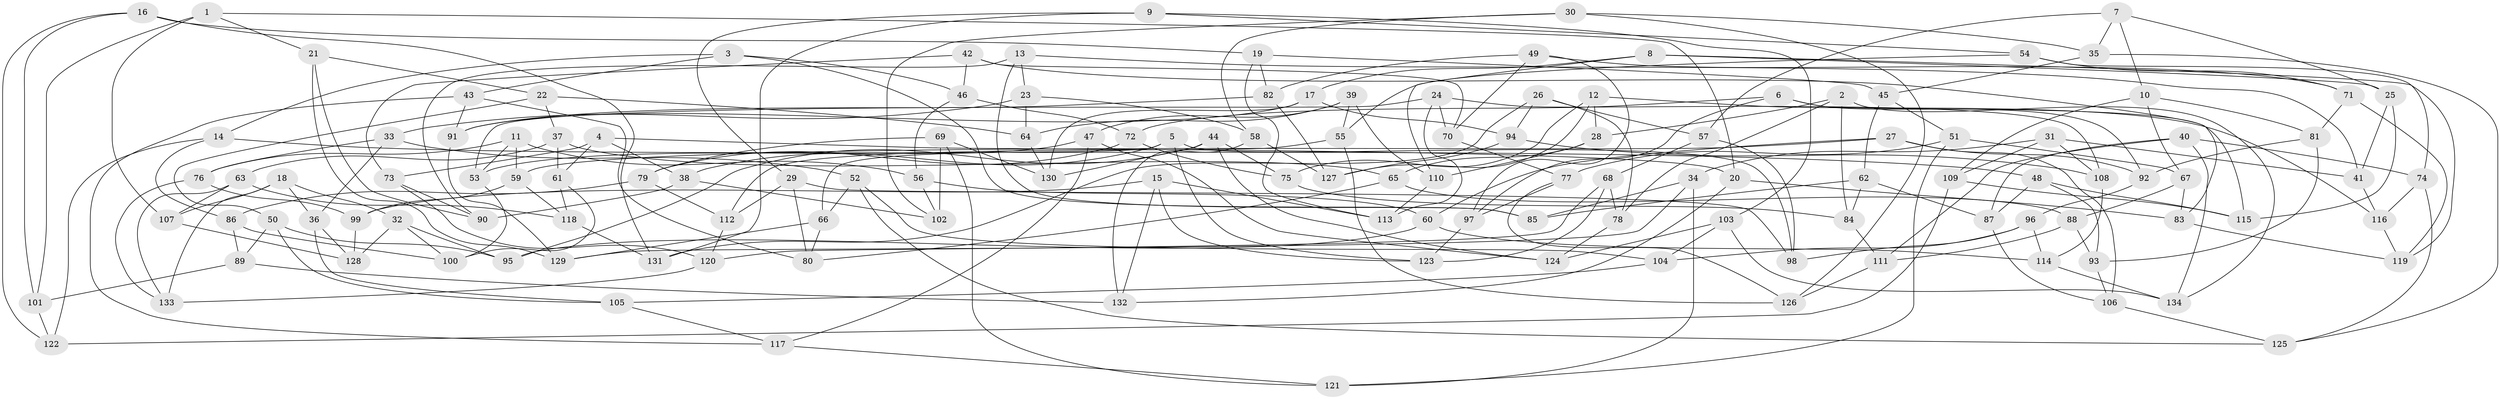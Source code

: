 // Generated by graph-tools (version 1.1) at 2025/16/03/09/25 04:16:27]
// undirected, 134 vertices, 268 edges
graph export_dot {
graph [start="1"]
  node [color=gray90,style=filled];
  1;
  2;
  3;
  4;
  5;
  6;
  7;
  8;
  9;
  10;
  11;
  12;
  13;
  14;
  15;
  16;
  17;
  18;
  19;
  20;
  21;
  22;
  23;
  24;
  25;
  26;
  27;
  28;
  29;
  30;
  31;
  32;
  33;
  34;
  35;
  36;
  37;
  38;
  39;
  40;
  41;
  42;
  43;
  44;
  45;
  46;
  47;
  48;
  49;
  50;
  51;
  52;
  53;
  54;
  55;
  56;
  57;
  58;
  59;
  60;
  61;
  62;
  63;
  64;
  65;
  66;
  67;
  68;
  69;
  70;
  71;
  72;
  73;
  74;
  75;
  76;
  77;
  78;
  79;
  80;
  81;
  82;
  83;
  84;
  85;
  86;
  87;
  88;
  89;
  90;
  91;
  92;
  93;
  94;
  95;
  96;
  97;
  98;
  99;
  100;
  101;
  102;
  103;
  104;
  105;
  106;
  107;
  108;
  109;
  110;
  111;
  112;
  113;
  114;
  115;
  116;
  117;
  118;
  119;
  120;
  121;
  122;
  123;
  124;
  125;
  126;
  127;
  128;
  129;
  130;
  131;
  132;
  133;
  134;
  1 -- 107;
  1 -- 20;
  1 -- 101;
  1 -- 21;
  2 -- 28;
  2 -- 84;
  2 -- 134;
  2 -- 78;
  3 -- 85;
  3 -- 43;
  3 -- 46;
  3 -- 14;
  4 -- 61;
  4 -- 20;
  4 -- 38;
  4 -- 73;
  5 -- 123;
  5 -- 66;
  5 -- 98;
  5 -- 38;
  6 -- 72;
  6 -- 115;
  6 -- 92;
  6 -- 97;
  7 -- 10;
  7 -- 35;
  7 -- 25;
  7 -- 57;
  8 -- 110;
  8 -- 25;
  8 -- 119;
  8 -- 17;
  9 -- 103;
  9 -- 29;
  9 -- 54;
  9 -- 131;
  10 -- 67;
  10 -- 81;
  10 -- 109;
  11 -- 56;
  11 -- 53;
  11 -- 76;
  11 -- 59;
  12 -- 127;
  12 -- 116;
  12 -- 28;
  12 -- 75;
  13 -- 85;
  13 -- 90;
  13 -- 23;
  13 -- 41;
  14 -- 86;
  14 -- 122;
  14 -- 48;
  15 -- 99;
  15 -- 123;
  15 -- 113;
  15 -- 132;
  16 -- 131;
  16 -- 101;
  16 -- 122;
  16 -- 19;
  17 -- 130;
  17 -- 94;
  17 -- 91;
  18 -- 36;
  18 -- 107;
  18 -- 133;
  18 -- 32;
  19 -- 82;
  19 -- 45;
  19 -- 113;
  20 -- 132;
  20 -- 83;
  21 -- 129;
  21 -- 90;
  21 -- 22;
  22 -- 50;
  22 -- 64;
  22 -- 37;
  23 -- 58;
  23 -- 33;
  23 -- 64;
  24 -- 53;
  24 -- 108;
  24 -- 70;
  24 -- 113;
  25 -- 115;
  25 -- 41;
  26 -- 131;
  26 -- 78;
  26 -- 57;
  26 -- 94;
  27 -- 59;
  27 -- 92;
  27 -- 106;
  27 -- 60;
  28 -- 65;
  28 -- 110;
  29 -- 80;
  29 -- 98;
  29 -- 112;
  30 -- 126;
  30 -- 102;
  30 -- 58;
  30 -- 35;
  31 -- 34;
  31 -- 109;
  31 -- 108;
  31 -- 41;
  32 -- 95;
  32 -- 100;
  32 -- 128;
  33 -- 36;
  33 -- 76;
  33 -- 52;
  34 -- 129;
  34 -- 121;
  34 -- 85;
  35 -- 125;
  35 -- 45;
  36 -- 128;
  36 -- 105;
  37 -- 63;
  37 -- 61;
  37 -- 65;
  38 -- 90;
  38 -- 102;
  39 -- 55;
  39 -- 64;
  39 -- 47;
  39 -- 110;
  40 -- 134;
  40 -- 87;
  40 -- 74;
  40 -- 111;
  41 -- 116;
  42 -- 73;
  42 -- 70;
  42 -- 83;
  42 -- 46;
  43 -- 117;
  43 -- 91;
  43 -- 80;
  44 -- 75;
  44 -- 130;
  44 -- 124;
  44 -- 95;
  45 -- 51;
  45 -- 62;
  46 -- 72;
  46 -- 56;
  47 -- 124;
  47 -- 53;
  47 -- 117;
  48 -- 115;
  48 -- 87;
  48 -- 93;
  49 -- 70;
  49 -- 97;
  49 -- 71;
  49 -- 82;
  50 -- 105;
  50 -- 89;
  50 -- 95;
  51 -- 67;
  51 -- 77;
  51 -- 121;
  52 -- 125;
  52 -- 104;
  52 -- 66;
  53 -- 100;
  54 -- 55;
  54 -- 74;
  54 -- 71;
  55 -- 112;
  55 -- 126;
  56 -- 102;
  56 -- 60;
  57 -- 68;
  57 -- 98;
  58 -- 132;
  58 -- 127;
  59 -- 99;
  59 -- 118;
  60 -- 114;
  60 -- 95;
  61 -- 118;
  61 -- 100;
  62 -- 84;
  62 -- 87;
  62 -- 85;
  63 -- 107;
  63 -- 133;
  63 -- 118;
  64 -- 130;
  65 -- 88;
  65 -- 80;
  66 -- 80;
  66 -- 129;
  67 -- 83;
  67 -- 88;
  68 -- 123;
  68 -- 78;
  68 -- 120;
  69 -- 130;
  69 -- 102;
  69 -- 79;
  69 -- 121;
  70 -- 77;
  71 -- 119;
  71 -- 81;
  72 -- 79;
  72 -- 75;
  73 -- 90;
  73 -- 120;
  74 -- 116;
  74 -- 125;
  75 -- 84;
  76 -- 99;
  76 -- 133;
  77 -- 97;
  77 -- 126;
  78 -- 124;
  79 -- 112;
  79 -- 86;
  81 -- 92;
  81 -- 93;
  82 -- 91;
  82 -- 127;
  83 -- 119;
  84 -- 111;
  86 -- 89;
  86 -- 100;
  87 -- 106;
  88 -- 111;
  88 -- 93;
  89 -- 132;
  89 -- 101;
  91 -- 129;
  92 -- 96;
  93 -- 106;
  94 -- 127;
  94 -- 108;
  96 -- 98;
  96 -- 104;
  96 -- 114;
  97 -- 123;
  99 -- 128;
  101 -- 122;
  103 -- 104;
  103 -- 124;
  103 -- 134;
  104 -- 105;
  105 -- 117;
  106 -- 125;
  107 -- 128;
  108 -- 114;
  109 -- 122;
  109 -- 115;
  110 -- 113;
  111 -- 126;
  112 -- 120;
  114 -- 134;
  116 -- 119;
  117 -- 121;
  118 -- 131;
  120 -- 133;
}
